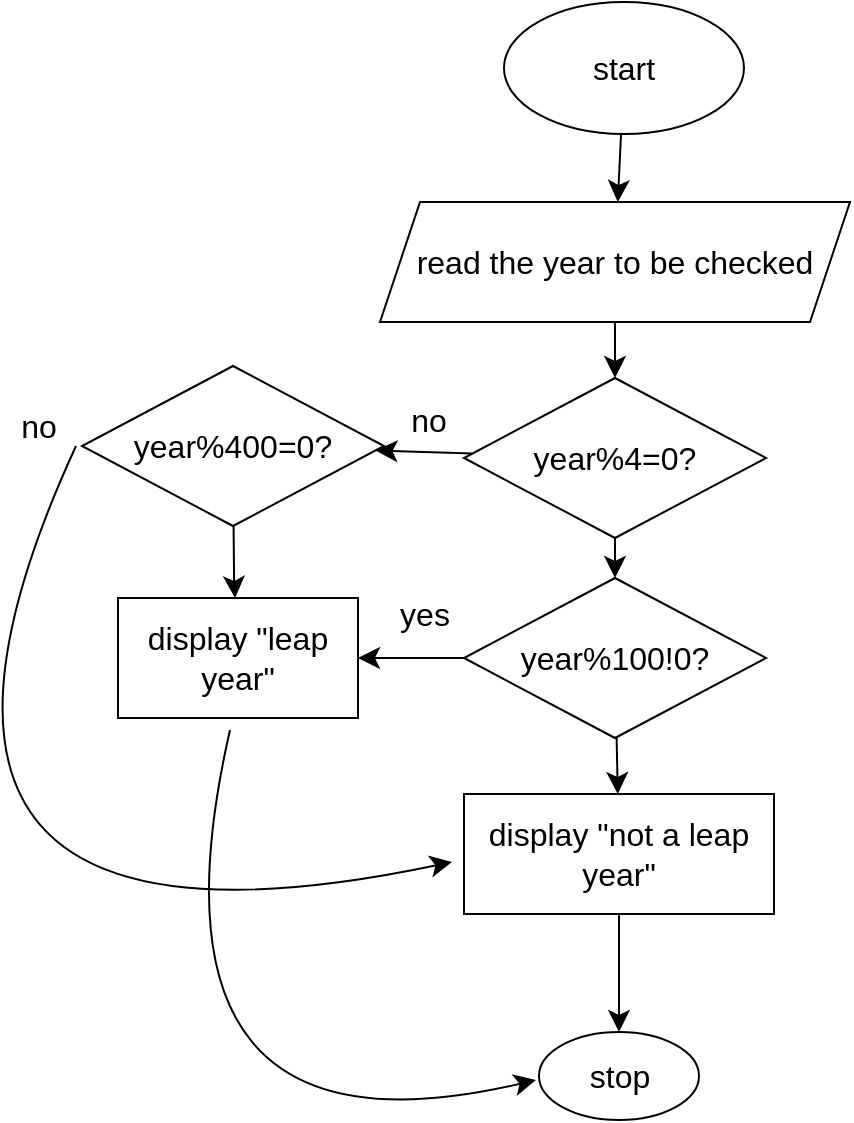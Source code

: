 <mxfile version="22.0.8" type="google">
  <diagram name="Page-1" id="YvfcdAzbac87-B4OGmxQ">
    <mxGraphModel dx="560" dy="1164" grid="0" gridSize="10" guides="1" tooltips="1" connect="1" arrows="1" fold="1" page="0" pageScale="1" pageWidth="850" pageHeight="1100" math="0" shadow="0">
      <root>
        <mxCell id="0" />
        <mxCell id="1" parent="0" />
        <mxCell id="fr7Pc55FRuTKhIkcYHLQ-3" value="" style="edgeStyle=none;curved=1;rounded=0;orthogonalLoop=1;jettySize=auto;html=1;fontSize=12;startSize=8;endSize=8;" edge="1" parent="1" source="fr7Pc55FRuTKhIkcYHLQ-1" target="fr7Pc55FRuTKhIkcYHLQ-2">
          <mxGeometry relative="1" as="geometry" />
        </mxCell>
        <mxCell id="fr7Pc55FRuTKhIkcYHLQ-1" value="start" style="ellipse;whiteSpace=wrap;html=1;fontSize=16;" vertex="1" parent="1">
          <mxGeometry x="304" y="-68" width="120" height="66" as="geometry" />
        </mxCell>
        <mxCell id="fr7Pc55FRuTKhIkcYHLQ-5" value="" style="edgeStyle=none;curved=1;rounded=0;orthogonalLoop=1;jettySize=auto;html=1;fontSize=12;startSize=8;endSize=8;" edge="1" parent="1" source="fr7Pc55FRuTKhIkcYHLQ-2" target="fr7Pc55FRuTKhIkcYHLQ-4">
          <mxGeometry relative="1" as="geometry" />
        </mxCell>
        <mxCell id="fr7Pc55FRuTKhIkcYHLQ-2" value="read the year to be checked" style="shape=parallelogram;perimeter=parallelogramPerimeter;whiteSpace=wrap;html=1;fixedSize=1;fontSize=16;" vertex="1" parent="1">
          <mxGeometry x="242" y="32" width="235" height="60" as="geometry" />
        </mxCell>
        <mxCell id="fr7Pc55FRuTKhIkcYHLQ-7" value="" style="edgeStyle=none;curved=1;rounded=0;orthogonalLoop=1;jettySize=auto;html=1;fontSize=12;startSize=8;endSize=8;" edge="1" parent="1" source="fr7Pc55FRuTKhIkcYHLQ-4" target="fr7Pc55FRuTKhIkcYHLQ-6">
          <mxGeometry relative="1" as="geometry" />
        </mxCell>
        <mxCell id="fr7Pc55FRuTKhIkcYHLQ-11" value="" style="edgeStyle=none;curved=1;rounded=0;orthogonalLoop=1;jettySize=auto;html=1;fontSize=12;startSize=8;endSize=8;" edge="1" parent="1" source="fr7Pc55FRuTKhIkcYHLQ-4" target="fr7Pc55FRuTKhIkcYHLQ-10">
          <mxGeometry relative="1" as="geometry" />
        </mxCell>
        <mxCell id="fr7Pc55FRuTKhIkcYHLQ-4" value="year%4=0?" style="rhombus;whiteSpace=wrap;html=1;fontSize=16;" vertex="1" parent="1">
          <mxGeometry x="284" y="120" width="151" height="80" as="geometry" />
        </mxCell>
        <mxCell id="fr7Pc55FRuTKhIkcYHLQ-9" value="" style="edgeStyle=none;curved=1;rounded=0;orthogonalLoop=1;jettySize=auto;html=1;fontSize=12;startSize=8;endSize=8;" edge="1" parent="1" source="fr7Pc55FRuTKhIkcYHLQ-6" target="fr7Pc55FRuTKhIkcYHLQ-8">
          <mxGeometry relative="1" as="geometry" />
        </mxCell>
        <mxCell id="fr7Pc55FRuTKhIkcYHLQ-13" value="" style="edgeStyle=none;curved=1;rounded=0;orthogonalLoop=1;jettySize=auto;html=1;fontSize=12;startSize=8;endSize=8;" edge="1" parent="1" source="fr7Pc55FRuTKhIkcYHLQ-6" target="fr7Pc55FRuTKhIkcYHLQ-12">
          <mxGeometry relative="1" as="geometry" />
        </mxCell>
        <mxCell id="fr7Pc55FRuTKhIkcYHLQ-6" value="year%100!0?" style="rhombus;whiteSpace=wrap;html=1;fontSize=16;" vertex="1" parent="1">
          <mxGeometry x="284" y="220" width="151" height="80" as="geometry" />
        </mxCell>
        <mxCell id="fr7Pc55FRuTKhIkcYHLQ-20" value="" style="edgeStyle=none;curved=1;rounded=0;orthogonalLoop=1;jettySize=auto;html=1;fontSize=12;startSize=8;endSize=8;" edge="1" parent="1" source="fr7Pc55FRuTKhIkcYHLQ-8" target="fr7Pc55FRuTKhIkcYHLQ-19">
          <mxGeometry relative="1" as="geometry" />
        </mxCell>
        <mxCell id="fr7Pc55FRuTKhIkcYHLQ-8" value="display &quot;not a leap year&quot;" style="whiteSpace=wrap;html=1;fontSize=16;" vertex="1" parent="1">
          <mxGeometry x="284" y="328" width="155" height="60" as="geometry" />
        </mxCell>
        <mxCell id="fr7Pc55FRuTKhIkcYHLQ-17" value="" style="edgeStyle=none;curved=1;rounded=0;orthogonalLoop=1;jettySize=auto;html=1;fontSize=12;startSize=8;endSize=8;" edge="1" parent="1" source="fr7Pc55FRuTKhIkcYHLQ-10" target="fr7Pc55FRuTKhIkcYHLQ-12">
          <mxGeometry relative="1" as="geometry">
            <Array as="points">
              <mxPoint x="169" y="220" />
            </Array>
          </mxGeometry>
        </mxCell>
        <mxCell id="fr7Pc55FRuTKhIkcYHLQ-10" value="year%400=0?" style="rhombus;whiteSpace=wrap;html=1;fontSize=16;" vertex="1" parent="1">
          <mxGeometry x="93" y="114" width="151" height="80" as="geometry" />
        </mxCell>
        <mxCell id="fr7Pc55FRuTKhIkcYHLQ-12" value="display &quot;leap year&quot;" style="whiteSpace=wrap;html=1;fontSize=16;" vertex="1" parent="1">
          <mxGeometry x="111" y="230" width="120" height="60" as="geometry" />
        </mxCell>
        <mxCell id="fr7Pc55FRuTKhIkcYHLQ-14" value="no" style="text;html=1;align=center;verticalAlign=middle;resizable=0;points=[];autosize=1;strokeColor=none;fillColor=none;fontSize=16;" vertex="1" parent="1">
          <mxGeometry x="248" y="125" width="36" height="31" as="geometry" />
        </mxCell>
        <mxCell id="fr7Pc55FRuTKhIkcYHLQ-19" value="stop" style="ellipse;whiteSpace=wrap;html=1;fontSize=16;" vertex="1" parent="1">
          <mxGeometry x="321.5" y="447" width="80" height="44" as="geometry" />
        </mxCell>
        <mxCell id="fr7Pc55FRuTKhIkcYHLQ-21" value="" style="endArrow=classic;html=1;rounded=0;fontSize=12;startSize=8;endSize=8;curved=1;" edge="1" parent="1">
          <mxGeometry width="50" height="50" relative="1" as="geometry">
            <mxPoint x="167" y="296" as="sourcePoint" />
            <mxPoint x="320" y="471" as="targetPoint" />
            <Array as="points">
              <mxPoint x="116" y="519" />
            </Array>
          </mxGeometry>
        </mxCell>
        <mxCell id="fr7Pc55FRuTKhIkcYHLQ-23" value="" style="endArrow=classic;html=1;rounded=0;fontSize=12;startSize=8;endSize=8;curved=1;" edge="1" parent="1">
          <mxGeometry width="50" height="50" relative="1" as="geometry">
            <mxPoint x="90" y="154" as="sourcePoint" />
            <mxPoint x="278" y="362" as="targetPoint" />
            <Array as="points">
              <mxPoint x="-36" y="428" />
            </Array>
          </mxGeometry>
        </mxCell>
        <mxCell id="fr7Pc55FRuTKhIkcYHLQ-24" value="yes" style="text;html=1;align=center;verticalAlign=middle;resizable=0;points=[];autosize=1;strokeColor=none;fillColor=none;fontSize=16;" vertex="1" parent="1">
          <mxGeometry x="242" y="222" width="43" height="31" as="geometry" />
        </mxCell>
        <mxCell id="fr7Pc55FRuTKhIkcYHLQ-25" value="no" style="text;html=1;align=center;verticalAlign=middle;resizable=0;points=[];autosize=1;strokeColor=none;fillColor=none;fontSize=16;" vertex="1" parent="1">
          <mxGeometry x="53" y="128" width="36" height="31" as="geometry" />
        </mxCell>
      </root>
    </mxGraphModel>
  </diagram>
</mxfile>

